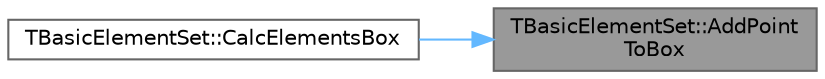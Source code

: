 digraph "TBasicElementSet::AddPointToBox"
{
 // INTERACTIVE_SVG=YES
 // LATEX_PDF_SIZE
  bgcolor="transparent";
  edge [fontname=Helvetica,fontsize=10,labelfontname=Helvetica,labelfontsize=10];
  node [fontname=Helvetica,fontsize=10,shape=box,height=0.2,width=0.4];
  rankdir="RL";
  Node1 [id="Node000001",label="TBasicElementSet::AddPoint\lToBox",height=0.2,width=0.4,color="gray40", fillcolor="grey60", style="filled", fontcolor="black",tooltip=" "];
  Node1 -> Node2 [id="edge1_Node000001_Node000002",dir="back",color="steelblue1",style="solid",tooltip=" "];
  Node2 [id="Node000002",label="TBasicElementSet::CalcElementsBox",height=0.2,width=0.4,color="grey40", fillcolor="white", style="filled",URL="$d5/d89/classTBasicElementSet.html#aa6fe51a426f60c77187d23be447d6523",tooltip=" "];
}
